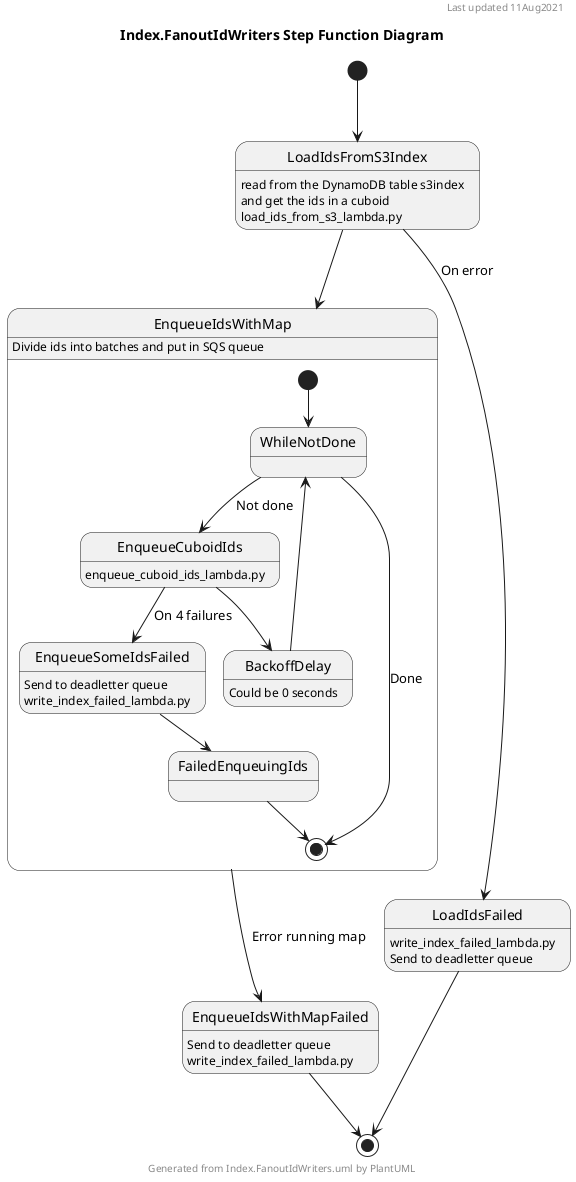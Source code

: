 @startuml

header Last updated 11Aug2021
footer Generated from Index.FanoutIdWriters.uml by PlantUML
title Index.FanoutIdWriters Step Function Diagram

[*] --> LoadIdsFromS3Index
LoadIdsFromS3Index: read from the DynamoDB table s3index\nand get the ids in a cuboid
LoadIdsFromS3Index: load_ids_from_s3_lambda.py
LoadIdsFromS3Index --> EnqueueIdsWithMap
LoadIdsFromS3Index --> LoadIdsFailed: On error
LoadIdsFailed --> [*]
LoadIdsFailed: write_index_failed_lambda.py
LoadIdsFailed: Send to deadletter queue

EnqueueIdsWithMap --> EnqueueIdsWithMapFailed: Error running map
EnqueueIdsWithMap: Divide ids into batches and put in SQS queue
EnqueueIdsWithMapFailed --> [*]
EnqueueIdsWithMapFailed: Send to deadletter queue
EnqueueIdsWithMapFailed: write_index_failed_lambda.py
state EnqueueIdsWithMap {
    [*] --> WhileNotDone
    WhileNotDone --> EnqueueCuboidIds: Not done
    WhileNotDone --> [*]: Done
    EnqueueCuboidIds --> BackoffDelay
    EnqueueCuboidIds --> EnqueueSomeIdsFailed: On 4 failures
    EnqueueCuboidIds: enqueue_cuboid_ids_lambda.py
    EnqueueSomeIdsFailed: Send to deadletter queue
    EnqueueSomeIdsFailed: write_index_failed_lambda.py
    EnqueueSomeIdsFailed --> FailedEnqueuingIds
    FailedEnqueuingIds --> [*]
    BackoffDelay --> WhileNotDone
    BackoffDelay: Could be 0 seconds
}

@enduml

